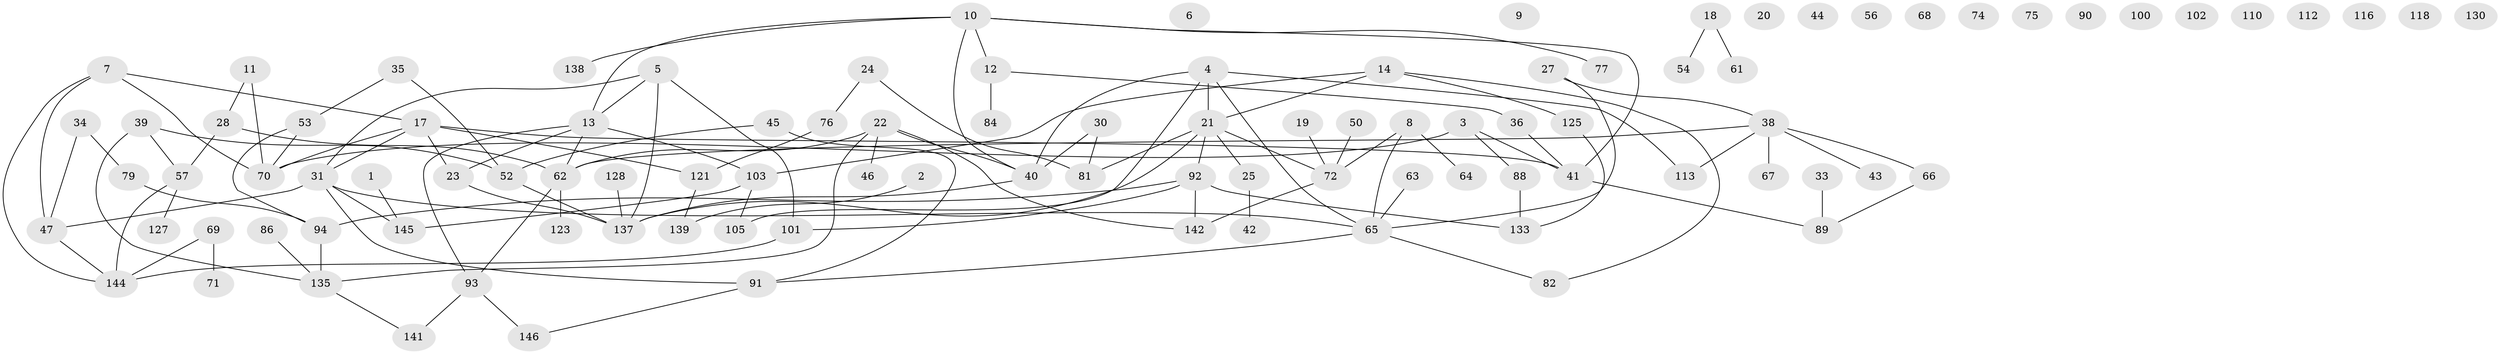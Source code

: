 // original degree distribution, {1: 0.21232876712328766, 2: 0.3013698630136986, 3: 0.1780821917808219, 5: 0.0821917808219178, 4: 0.11643835616438356, 0: 0.0958904109589041, 7: 0.00684931506849315, 6: 0.00684931506849315}
// Generated by graph-tools (version 1.1) at 2025/41/03/06/25 10:41:20]
// undirected, 101 vertices, 124 edges
graph export_dot {
graph [start="1"]
  node [color=gray90,style=filled];
  1 [super="+60"];
  2 [super="+16"];
  3;
  4 [super="+73"];
  5 [super="+37"];
  6 [super="+49"];
  7 [super="+85"];
  8 [super="+15"];
  9;
  10 [super="+114"];
  11 [super="+59"];
  12;
  13 [super="+117"];
  14 [super="+26"];
  17 [super="+32"];
  18 [super="+48"];
  19 [super="+29"];
  20;
  21 [super="+95"];
  22 [super="+96"];
  23;
  24;
  25 [super="+55"];
  27;
  28;
  30;
  31 [super="+58"];
  33;
  34 [super="+51"];
  35;
  36;
  38 [super="+120"];
  39 [super="+78"];
  40 [super="+98"];
  41 [super="+122"];
  42;
  43 [super="+108"];
  44;
  45 [super="+124"];
  46;
  47 [super="+104"];
  50;
  52 [super="+126"];
  53;
  54;
  56;
  57 [super="+136"];
  61 [super="+87"];
  62 [super="+99"];
  63;
  64;
  65 [super="+106"];
  66;
  67;
  68 [super="+80"];
  69;
  70 [super="+134"];
  71;
  72 [super="+83"];
  74;
  75;
  76 [super="+129"];
  77;
  79 [super="+109"];
  81 [super="+115"];
  82;
  84;
  86 [super="+107"];
  88 [super="+111"];
  89 [super="+131"];
  90;
  91 [super="+119"];
  92 [super="+132"];
  93 [super="+97"];
  94;
  100;
  101;
  102;
  103;
  105;
  110;
  112;
  113;
  116;
  118;
  121;
  123;
  125;
  127 [super="+143"];
  128;
  130;
  133;
  135 [super="+140"];
  137;
  138;
  139;
  141;
  142;
  144;
  145;
  146;
  1 -- 145;
  2 -- 139;
  3 -- 70;
  3 -- 88;
  3 -- 41;
  4 -- 21;
  4 -- 105;
  4 -- 113;
  4 -- 65;
  4 -- 40;
  5 -- 13;
  5 -- 31;
  5 -- 137;
  5 -- 101;
  7 -- 47;
  7 -- 144;
  7 -- 70;
  7 -- 17;
  8 -- 64;
  8 -- 65;
  8 -- 72;
  10 -- 12;
  10 -- 40;
  10 -- 138;
  10 -- 77;
  10 -- 41;
  10 -- 13;
  11 -- 28;
  11 -- 70;
  12 -- 36;
  12 -- 84;
  13 -- 23;
  13 -- 103;
  13 -- 62;
  13 -- 93;
  14 -- 21;
  14 -- 103;
  14 -- 82;
  14 -- 125;
  17 -- 23;
  17 -- 70;
  17 -- 121;
  17 -- 31;
  17 -- 41;
  18 -- 61;
  18 -- 54;
  19 -- 72;
  21 -- 25;
  21 -- 81;
  21 -- 72;
  21 -- 137;
  21 -- 92;
  22 -- 46;
  22 -- 142;
  22 -- 62;
  22 -- 40;
  22 -- 135;
  23 -- 137;
  24 -- 76;
  24 -- 81;
  25 -- 42;
  27 -- 65;
  27 -- 38;
  28 -- 57;
  28 -- 62;
  30 -- 40;
  30 -- 81;
  31 -- 47;
  31 -- 145;
  31 -- 65;
  31 -- 91;
  33 -- 89;
  34 -- 79;
  34 -- 47;
  35 -- 52;
  35 -- 53;
  36 -- 41;
  38 -- 66;
  38 -- 113;
  38 -- 67;
  38 -- 62;
  38 -- 43;
  39 -- 57;
  39 -- 135;
  39 -- 52;
  40 -- 137;
  41 -- 89;
  45 -- 91;
  45 -- 52;
  47 -- 144;
  50 -- 72;
  52 -- 137;
  53 -- 70;
  53 -- 94;
  57 -- 127;
  57 -- 144;
  62 -- 123;
  62 -- 93;
  63 -- 65;
  65 -- 82;
  65 -- 91;
  66 -- 89;
  69 -- 71;
  69 -- 144;
  72 -- 142;
  76 -- 121;
  79 -- 94;
  86 -- 135;
  88 -- 133;
  91 -- 146;
  92 -- 94;
  92 -- 101;
  92 -- 133;
  92 -- 142;
  93 -- 146;
  93 -- 141;
  94 -- 135;
  101 -- 144;
  103 -- 105;
  103 -- 145;
  121 -- 139;
  125 -- 133;
  128 -- 137;
  135 -- 141;
}
